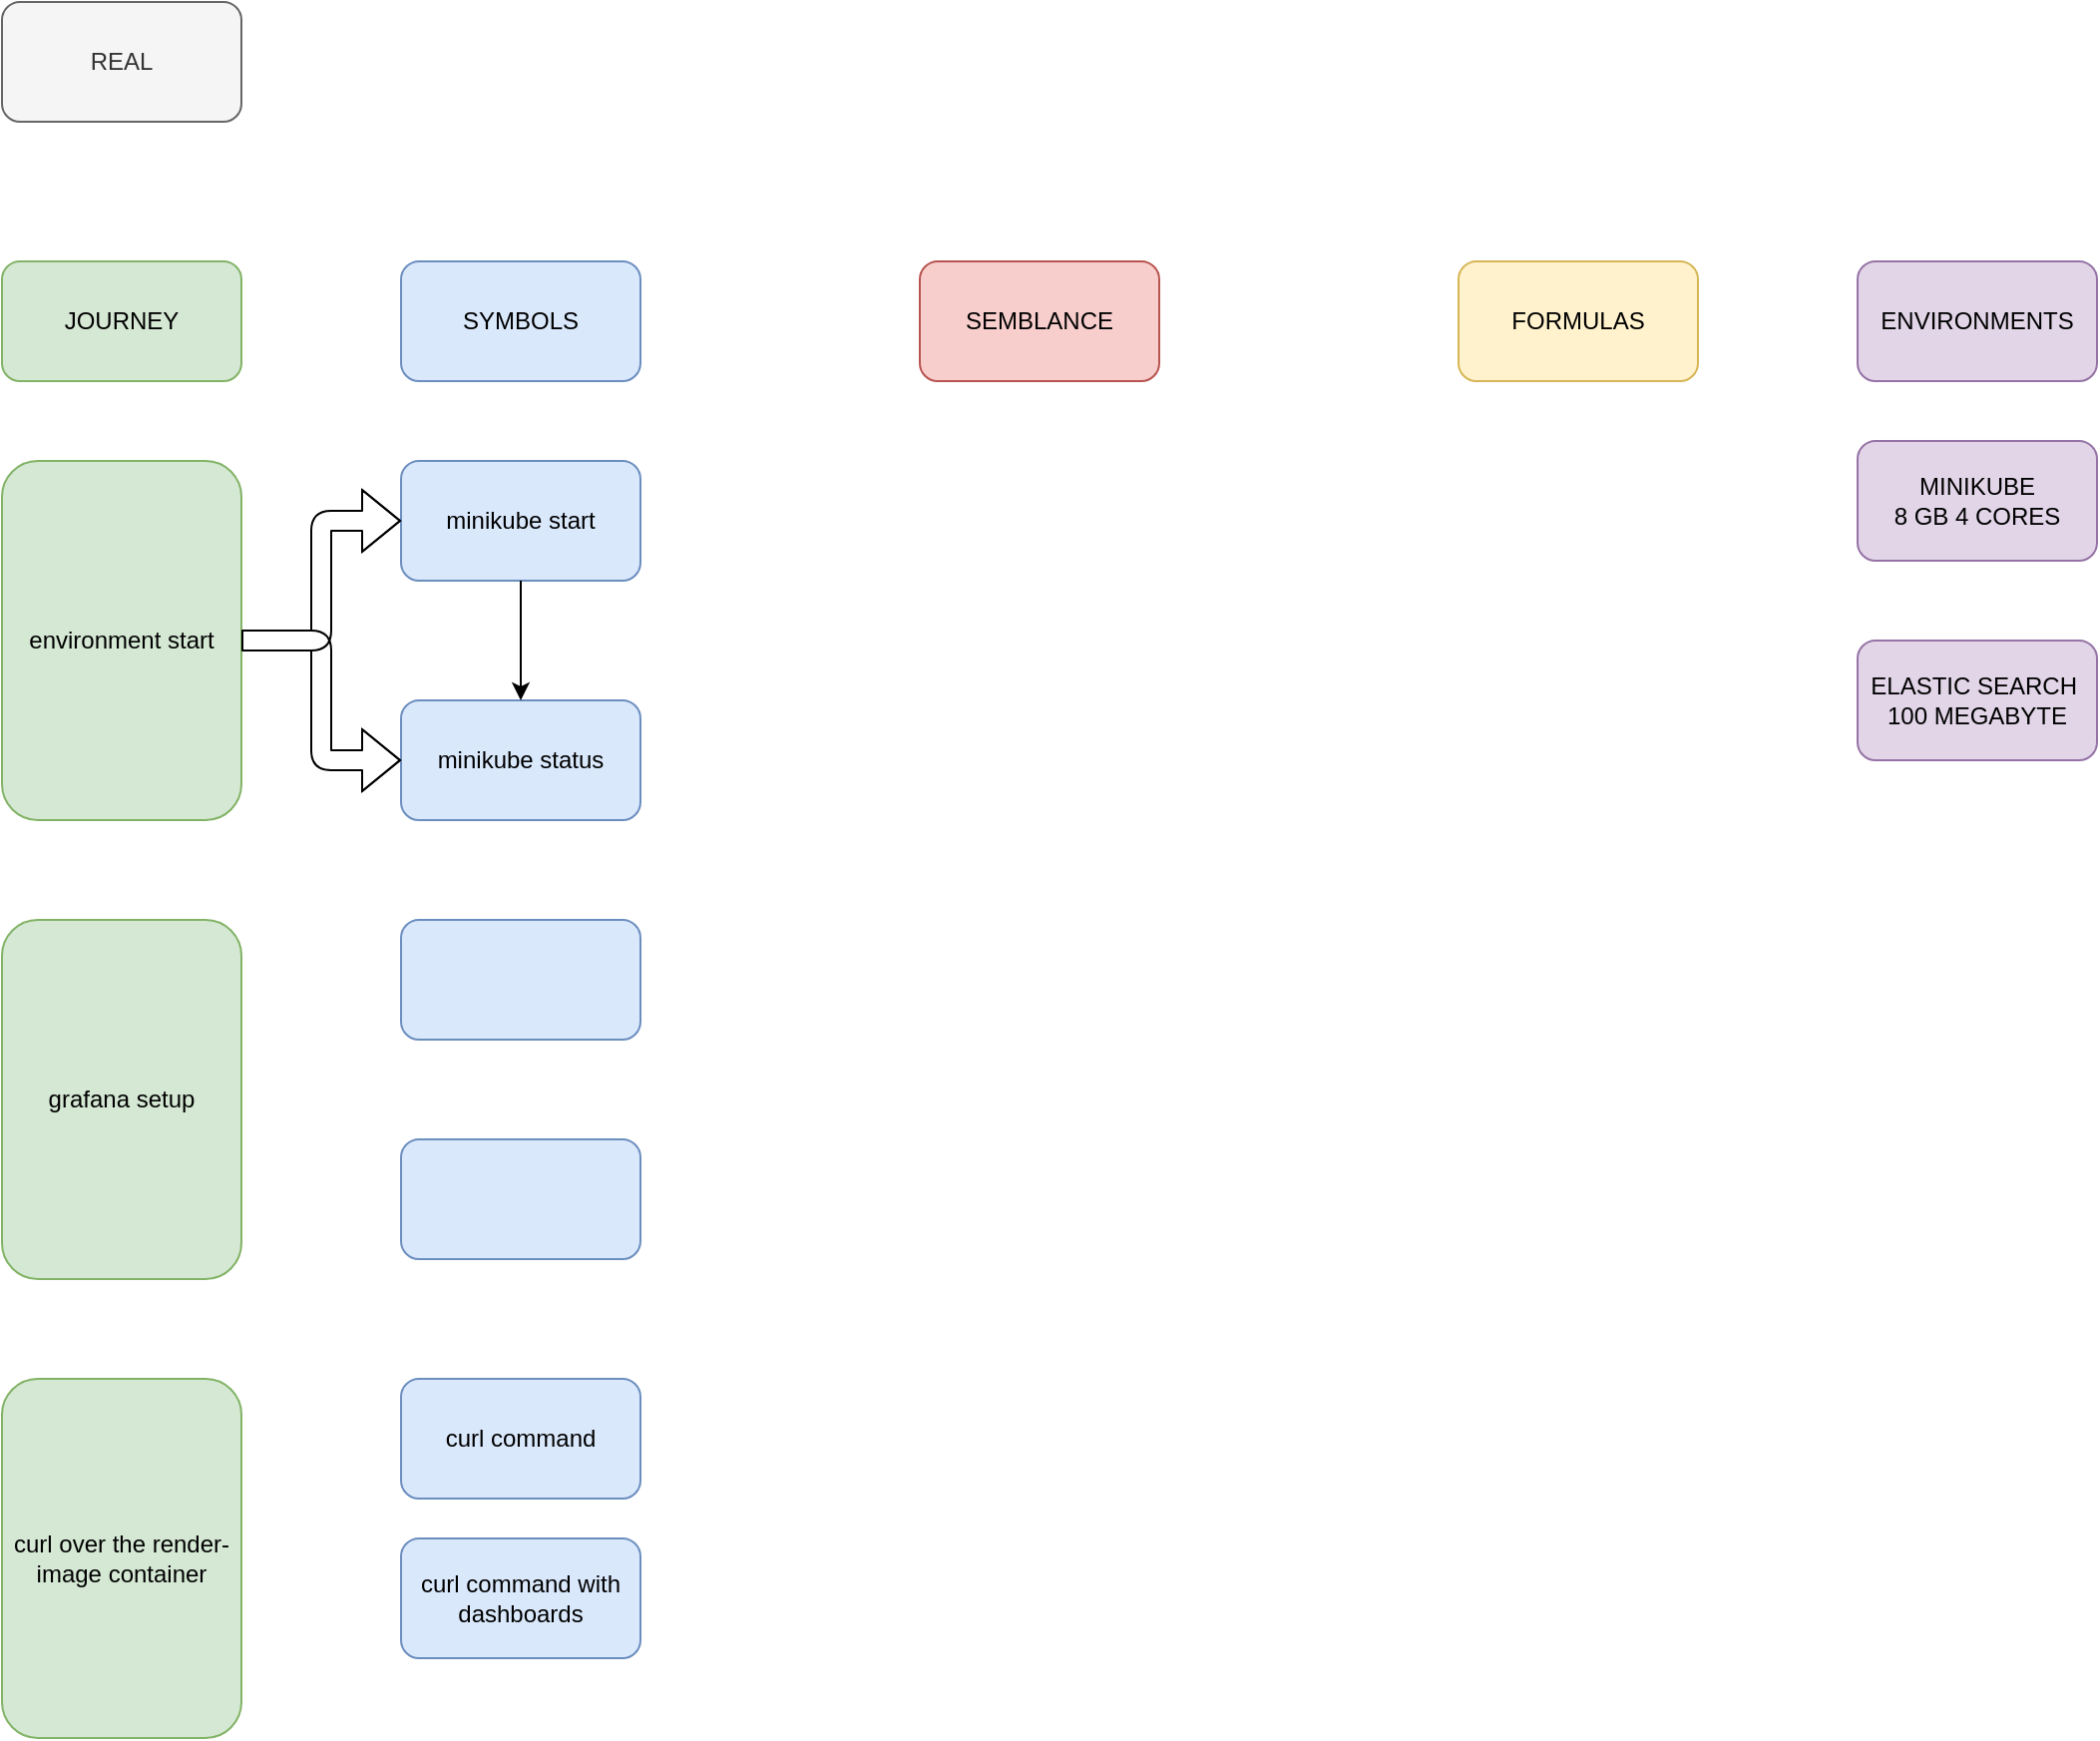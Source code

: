 <mxfile>
    <diagram name="Page-1" id="Eh_Mw41eKuJ2O2LDKg58">
        <mxGraphModel dx="794" dy="1573" grid="1" gridSize="10" guides="1" tooltips="1" connect="1" arrows="1" fold="1" page="1" pageScale="1" pageWidth="827" pageHeight="1169" math="0" shadow="0">
            <root>
                <mxCell id="0"/>
                <mxCell id="1" parent="0"/>
                <mxCell id="k9wu2lNZHmlqQ1E5e7p3-1" value="minikube start" style="rounded=1;whiteSpace=wrap;html=1;fillColor=#dae8fc;strokeColor=#6c8ebf;" parent="1" vertex="1">
                    <mxGeometry x="380" y="60" width="120" height="60" as="geometry"/>
                </mxCell>
                <mxCell id="k9wu2lNZHmlqQ1E5e7p3-2" value="minikube status" style="rounded=1;whiteSpace=wrap;html=1;fillColor=#dae8fc;strokeColor=#6c8ebf;" parent="1" vertex="1">
                    <mxGeometry x="380" y="180" width="120" height="60" as="geometry"/>
                </mxCell>
                <mxCell id="k9wu2lNZHmlqQ1E5e7p3-3" value="" style="rounded=1;whiteSpace=wrap;html=1;fillColor=#dae8fc;strokeColor=#6c8ebf;" parent="1" vertex="1">
                    <mxGeometry x="380" y="290" width="120" height="60" as="geometry"/>
                </mxCell>
                <mxCell id="k9wu2lNZHmlqQ1E5e7p3-4" value="" style="rounded=1;whiteSpace=wrap;html=1;fillColor=#dae8fc;strokeColor=#6c8ebf;" parent="1" vertex="1">
                    <mxGeometry x="380" y="400" width="120" height="60" as="geometry"/>
                </mxCell>
                <mxCell id="k9wu2lNZHmlqQ1E5e7p3-5" style="edgeStyle=orthogonalEdgeStyle;rounded=0;orthogonalLoop=1;jettySize=auto;html=1;" parent="1" source="k9wu2lNZHmlqQ1E5e7p3-1" edge="1">
                    <mxGeometry relative="1" as="geometry">
                        <mxPoint x="440" y="180" as="targetPoint"/>
                    </mxGeometry>
                </mxCell>
                <mxCell id="3" style="edgeStyle=orthogonalEdgeStyle;html=1;entryX=0;entryY=0.5;entryDx=0;entryDy=0;shape=flexArrow;" edge="1" parent="1" source="2" target="k9wu2lNZHmlqQ1E5e7p3-1">
                    <mxGeometry relative="1" as="geometry"/>
                </mxCell>
                <mxCell id="2" value="environment start" style="rounded=1;whiteSpace=wrap;html=1;fillColor=#d5e8d4;strokeColor=#82b366;" vertex="1" parent="1">
                    <mxGeometry x="180" y="60" width="120" height="180" as="geometry"/>
                </mxCell>
                <mxCell id="4" style="edgeStyle=orthogonalEdgeStyle;html=1;shape=flexArrow;exitX=1;exitY=0.5;exitDx=0;exitDy=0;" edge="1" parent="1" source="2" target="k9wu2lNZHmlqQ1E5e7p3-2">
                    <mxGeometry relative="1" as="geometry">
                        <mxPoint x="310" y="160" as="sourcePoint"/>
                        <mxPoint x="390" y="100" as="targetPoint"/>
                    </mxGeometry>
                </mxCell>
                <mxCell id="5" value="grafana setup" style="rounded=1;whiteSpace=wrap;html=1;fillColor=#d5e8d4;strokeColor=#82b366;" vertex="1" parent="1">
                    <mxGeometry x="180" y="290" width="120" height="180" as="geometry"/>
                </mxCell>
                <mxCell id="6" value="curl over the render-image container" style="rounded=1;whiteSpace=wrap;html=1;fillColor=#d5e8d4;strokeColor=#82b366;" vertex="1" parent="1">
                    <mxGeometry x="180" y="520" width="120" height="180" as="geometry"/>
                </mxCell>
                <mxCell id="7" value="curl command" style="rounded=1;whiteSpace=wrap;html=1;fillColor=#dae8fc;strokeColor=#6c8ebf;" vertex="1" parent="1">
                    <mxGeometry x="380" y="520" width="120" height="60" as="geometry"/>
                </mxCell>
                <mxCell id="8" value="curl command with dashboards" style="rounded=1;whiteSpace=wrap;html=1;fillColor=#dae8fc;strokeColor=#6c8ebf;" vertex="1" parent="1">
                    <mxGeometry x="380" y="600" width="120" height="60" as="geometry"/>
                </mxCell>
                <mxCell id="9" value="SYMBOLS" style="rounded=1;whiteSpace=wrap;html=1;fillColor=#dae8fc;strokeColor=#6c8ebf;" vertex="1" parent="1">
                    <mxGeometry x="380" y="-40" width="120" height="60" as="geometry"/>
                </mxCell>
                <mxCell id="10" value="JOURNEY" style="rounded=1;whiteSpace=wrap;html=1;fillColor=#d5e8d4;strokeColor=#82b366;" vertex="1" parent="1">
                    <mxGeometry x="180" y="-40" width="120" height="60" as="geometry"/>
                </mxCell>
                <mxCell id="11" value="SEMBLANCE" style="rounded=1;whiteSpace=wrap;html=1;fillColor=#f8cecc;strokeColor=#b85450;" vertex="1" parent="1">
                    <mxGeometry x="640" y="-40" width="120" height="60" as="geometry"/>
                </mxCell>
                <mxCell id="12" value="FORMULAS" style="rounded=1;whiteSpace=wrap;html=1;fillColor=#fff2cc;strokeColor=#d6b656;" vertex="1" parent="1">
                    <mxGeometry x="910" y="-40" width="120" height="60" as="geometry"/>
                </mxCell>
                <mxCell id="13" value="ENVIRONMENTS" style="rounded=1;whiteSpace=wrap;html=1;fillColor=#e1d5e7;strokeColor=#9673a6;" vertex="1" parent="1">
                    <mxGeometry x="1110" y="-40" width="120" height="60" as="geometry"/>
                </mxCell>
                <mxCell id="14" value="MINIKUBE &lt;br&gt;8 GB 4 CORES" style="rounded=1;whiteSpace=wrap;html=1;fillColor=#e1d5e7;strokeColor=#9673a6;" vertex="1" parent="1">
                    <mxGeometry x="1110" y="50" width="120" height="60" as="geometry"/>
                </mxCell>
                <mxCell id="15" value="ELASTIC SEARCH&amp;nbsp;&lt;br&gt;100 MEGABYTE" style="rounded=1;whiteSpace=wrap;html=1;fillColor=#e1d5e7;strokeColor=#9673a6;" vertex="1" parent="1">
                    <mxGeometry x="1110" y="150" width="120" height="60" as="geometry"/>
                </mxCell>
                <mxCell id="16" value="REAL" style="rounded=1;whiteSpace=wrap;html=1;fillColor=#f5f5f5;strokeColor=#666666;fontColor=#333333;" vertex="1" parent="1">
                    <mxGeometry x="180" y="-170" width="120" height="60" as="geometry"/>
                </mxCell>
            </root>
        </mxGraphModel>
    </diagram>
</mxfile>